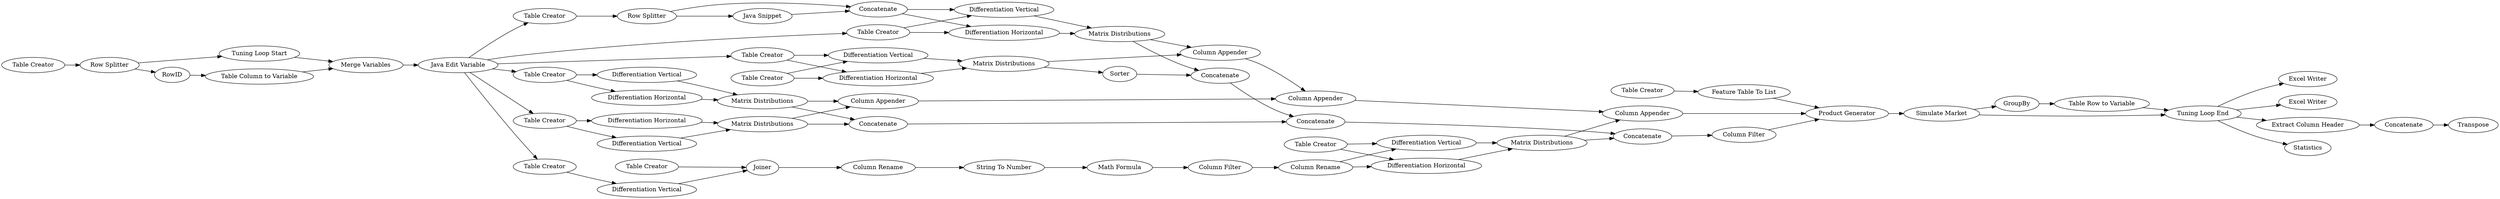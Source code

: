 digraph {
	"-6394125418700629339_66" [label=Concatenate]
	"-6394125418700629339_56" [label="Table Creator"]
	"-6394125418700629339_132" [label="Table Row to Variable"]
	"-6394125418700629339_25" [label="Table Creator"]
	"-6394125418700629339_41" [label=Joiner]
	"-6394125418700629339_106" [label=GroupBy]
	"-6394125418700629339_134" [label="Column Appender"]
	"-6394125418700629339_29" [label="Matrix Distributions"]
	"-6394125418700629339_63" [label="Feature Table To List"]
	"-6394125418700629339_112" [label=Concatenate]
	"-6394125418700629339_27" [label="Table Creator"]
	"-6394125418700629339_54" [label="Matrix Distributions"]
	"-6394125418700629339_17" [label="Matrix Distributions"]
	"-6394125418700629339_136" [label="Column Appender"]
	"-6394125418700629339_23" [label="Table Creator"]
	"-6394125418700629339_52" [label="Differentiation Vertical"]
	"-6394125418700629339_133" [label="Column Appender"]
	"-6394125418700629339_69" [label=Concatenate]
	"-6394125418700629339_44" [label="Math Formula"]
	"-6394125418700629339_72" [label=Concatenate]
	"-6394125418700629339_50" [label="Column Filter"]
	"-6394125418700629339_75" [label="Column Filter"]
	"-6394125418700629339_130" [label="Excel Writer"]
	"-6394125418700629339_67" [label=Concatenate]
	"-6394125418700629339_74" [label="Product Generator"]
	"-6394125418700629339_131" [label="Excel Writer"]
	"-6394125418700629339_19" [label="Differentiation Vertical"]
	"-6394125418700629339_59" [label="Table Creator"]
	"-6394125418700629339_16" [label="Table Creator"]
	"-6394125418700629339_57" [label="Matrix Distributions"]
	"-6394125418700629339_110" [label="Row Splitter"]
	"-6394125418700629339_32" [label="Differentiation Vertical"]
	"-6394125418700629339_53" [label="Differentiation Horizontal"]
	"-6394125418700629339_55" [label="Differentiation Horizontal"]
	"-6394125418700629339_39" [label="Table Creator"]
	"-6394125418700629339_135" [label="Column Appender"]
	"-6394125418700629339_109" [label="Java Edit Variable"]
	"-6394125418700629339_103" [label="Tuning Loop Start"]
	"-6394125418700629339_76" [label="Simulate Market"]
	"2029982183545168477_120" [label="Extract Column Header"]
	"-6394125418700629339_138" [label="Merge Variables"]
	"-6394125418700629339_38" [label="Differentiation Vertical"]
	"-6394125418700629339_31" [label="Differentiation Horizontal"]
	"-6394125418700629339_20" [label="Differentiation Horizontal"]
	"-6394125418700629339_58" [label="Differentiation Vertical"]
	"-6394125418700629339_105" [label="Tuning Loop End"]
	"-6394125418700629339_42" [label="Column Rename"]
	"-6394125418700629339_18" [label="Table Creator"]
	"2029982183545168477_121" [label=Concatenate]
	"-6394125418700629339_139" [label="Table Column to Variable"]
	"-6394125418700629339_40" [label="Table Creator"]
	"-6394125418700629339_129" [label=Statistics]
	"-6394125418700629339_22" [label="Differentiation Vertical"]
	"-6394125418700629339_108" [label="Table Creator"]
	"-6394125418700629339_21" [label="Differentiation Horizontal"]
	"-6394125418700629339_137" [label="String To Number"]
	"-6394125418700629339_51" [label="Column Rename"]
	"-6394125418700629339_113" [label="Row Splitter"]
	"-6394125418700629339_26" [label=Sorter]
	"-6394125418700629339_60" [label="Table Creator"]
	"-6394125418700629339_24" [label="Matrix Distributions"]
	"2029982183545168477_122" [label=Transpose]
	"-6394125418700629339_111" [label="Java Snippet"]
	"-6394125418700629339_116" [label=RowID]
	"-6394125418700629339_105" -> "-6394125418700629339_129"
	"-6394125418700629339_44" -> "-6394125418700629339_50"
	"-6394125418700629339_57" -> "-6394125418700629339_135"
	"-6394125418700629339_109" -> "-6394125418700629339_56"
	"-6394125418700629339_20" -> "-6394125418700629339_17"
	"-6394125418700629339_31" -> "-6394125418700629339_29"
	"2029982183545168477_121" -> "2029982183545168477_122"
	"-6394125418700629339_55" -> "-6394125418700629339_57"
	"-6394125418700629339_40" -> "-6394125418700629339_38"
	"-6394125418700629339_136" -> "-6394125418700629339_134"
	"-6394125418700629339_29" -> "-6394125418700629339_67"
	"-6394125418700629339_51" -> "-6394125418700629339_53"
	"-6394125418700629339_74" -> "-6394125418700629339_76"
	"-6394125418700629339_21" -> "-6394125418700629339_24"
	"-6394125418700629339_22" -> "-6394125418700629339_24"
	"-6394125418700629339_25" -> "-6394125418700629339_22"
	"-6394125418700629339_56" -> "-6394125418700629339_58"
	"-6394125418700629339_69" -> "-6394125418700629339_72"
	"-6394125418700629339_18" -> "-6394125418700629339_20"
	"-6394125418700629339_51" -> "-6394125418700629339_52"
	"2029982183545168477_120" -> "2029982183545168477_121"
	"-6394125418700629339_18" -> "-6394125418700629339_19"
	"-6394125418700629339_29" -> "-6394125418700629339_135"
	"-6394125418700629339_26" -> "-6394125418700629339_66"
	"-6394125418700629339_23" -> "-6394125418700629339_21"
	"-6394125418700629339_42" -> "-6394125418700629339_137"
	"-6394125418700629339_27" -> "-6394125418700629339_32"
	"-6394125418700629339_16" -> "-6394125418700629339_110"
	"-6394125418700629339_66" -> "-6394125418700629339_69"
	"-6394125418700629339_138" -> "-6394125418700629339_109"
	"-6394125418700629339_113" -> "-6394125418700629339_103"
	"-6394125418700629339_17" -> "-6394125418700629339_136"
	"-6394125418700629339_132" -> "-6394125418700629339_105"
	"-6394125418700629339_110" -> "-6394125418700629339_112"
	"-6394125418700629339_76" -> "-6394125418700629339_106"
	"-6394125418700629339_110" -> "-6394125418700629339_111"
	"-6394125418700629339_108" -> "-6394125418700629339_113"
	"-6394125418700629339_109" -> "-6394125418700629339_16"
	"-6394125418700629339_52" -> "-6394125418700629339_54"
	"-6394125418700629339_111" -> "-6394125418700629339_112"
	"-6394125418700629339_72" -> "-6394125418700629339_75"
	"-6394125418700629339_17" -> "-6394125418700629339_66"
	"-6394125418700629339_59" -> "-6394125418700629339_53"
	"-6394125418700629339_139" -> "-6394125418700629339_138"
	"-6394125418700629339_112" -> "-6394125418700629339_20"
	"-6394125418700629339_106" -> "-6394125418700629339_132"
	"-6394125418700629339_137" -> "-6394125418700629339_44"
	"-6394125418700629339_57" -> "-6394125418700629339_67"
	"-6394125418700629339_135" -> "-6394125418700629339_134"
	"-6394125418700629339_112" -> "-6394125418700629339_19"
	"-6394125418700629339_54" -> "-6394125418700629339_72"
	"-6394125418700629339_105" -> "2029982183545168477_120"
	"-6394125418700629339_54" -> "-6394125418700629339_133"
	"-6394125418700629339_56" -> "-6394125418700629339_55"
	"-6394125418700629339_24" -> "-6394125418700629339_136"
	"-6394125418700629339_25" -> "-6394125418700629339_21"
	"-6394125418700629339_67" -> "-6394125418700629339_69"
	"-6394125418700629339_109" -> "-6394125418700629339_27"
	"-6394125418700629339_109" -> "-6394125418700629339_40"
	"-6394125418700629339_38" -> "-6394125418700629339_41"
	"-6394125418700629339_109" -> "-6394125418700629339_18"
	"-6394125418700629339_76" -> "-6394125418700629339_105"
	"-6394125418700629339_63" -> "-6394125418700629339_74"
	"-6394125418700629339_113" -> "-6394125418700629339_116"
	"-6394125418700629339_39" -> "-6394125418700629339_41"
	"-6394125418700629339_109" -> "-6394125418700629339_25"
	"-6394125418700629339_50" -> "-6394125418700629339_51"
	"-6394125418700629339_53" -> "-6394125418700629339_54"
	"-6394125418700629339_41" -> "-6394125418700629339_42"
	"-6394125418700629339_134" -> "-6394125418700629339_133"
	"-6394125418700629339_105" -> "-6394125418700629339_130"
	"-6394125418700629339_105" -> "-6394125418700629339_131"
	"-6394125418700629339_24" -> "-6394125418700629339_26"
	"-6394125418700629339_60" -> "-6394125418700629339_63"
	"-6394125418700629339_27" -> "-6394125418700629339_31"
	"-6394125418700629339_103" -> "-6394125418700629339_138"
	"-6394125418700629339_58" -> "-6394125418700629339_57"
	"-6394125418700629339_59" -> "-6394125418700629339_52"
	"-6394125418700629339_19" -> "-6394125418700629339_17"
	"-6394125418700629339_133" -> "-6394125418700629339_74"
	"-6394125418700629339_23" -> "-6394125418700629339_22"
	"-6394125418700629339_116" -> "-6394125418700629339_139"
	"-6394125418700629339_32" -> "-6394125418700629339_29"
	"-6394125418700629339_75" -> "-6394125418700629339_74"
	rankdir=LR
}
